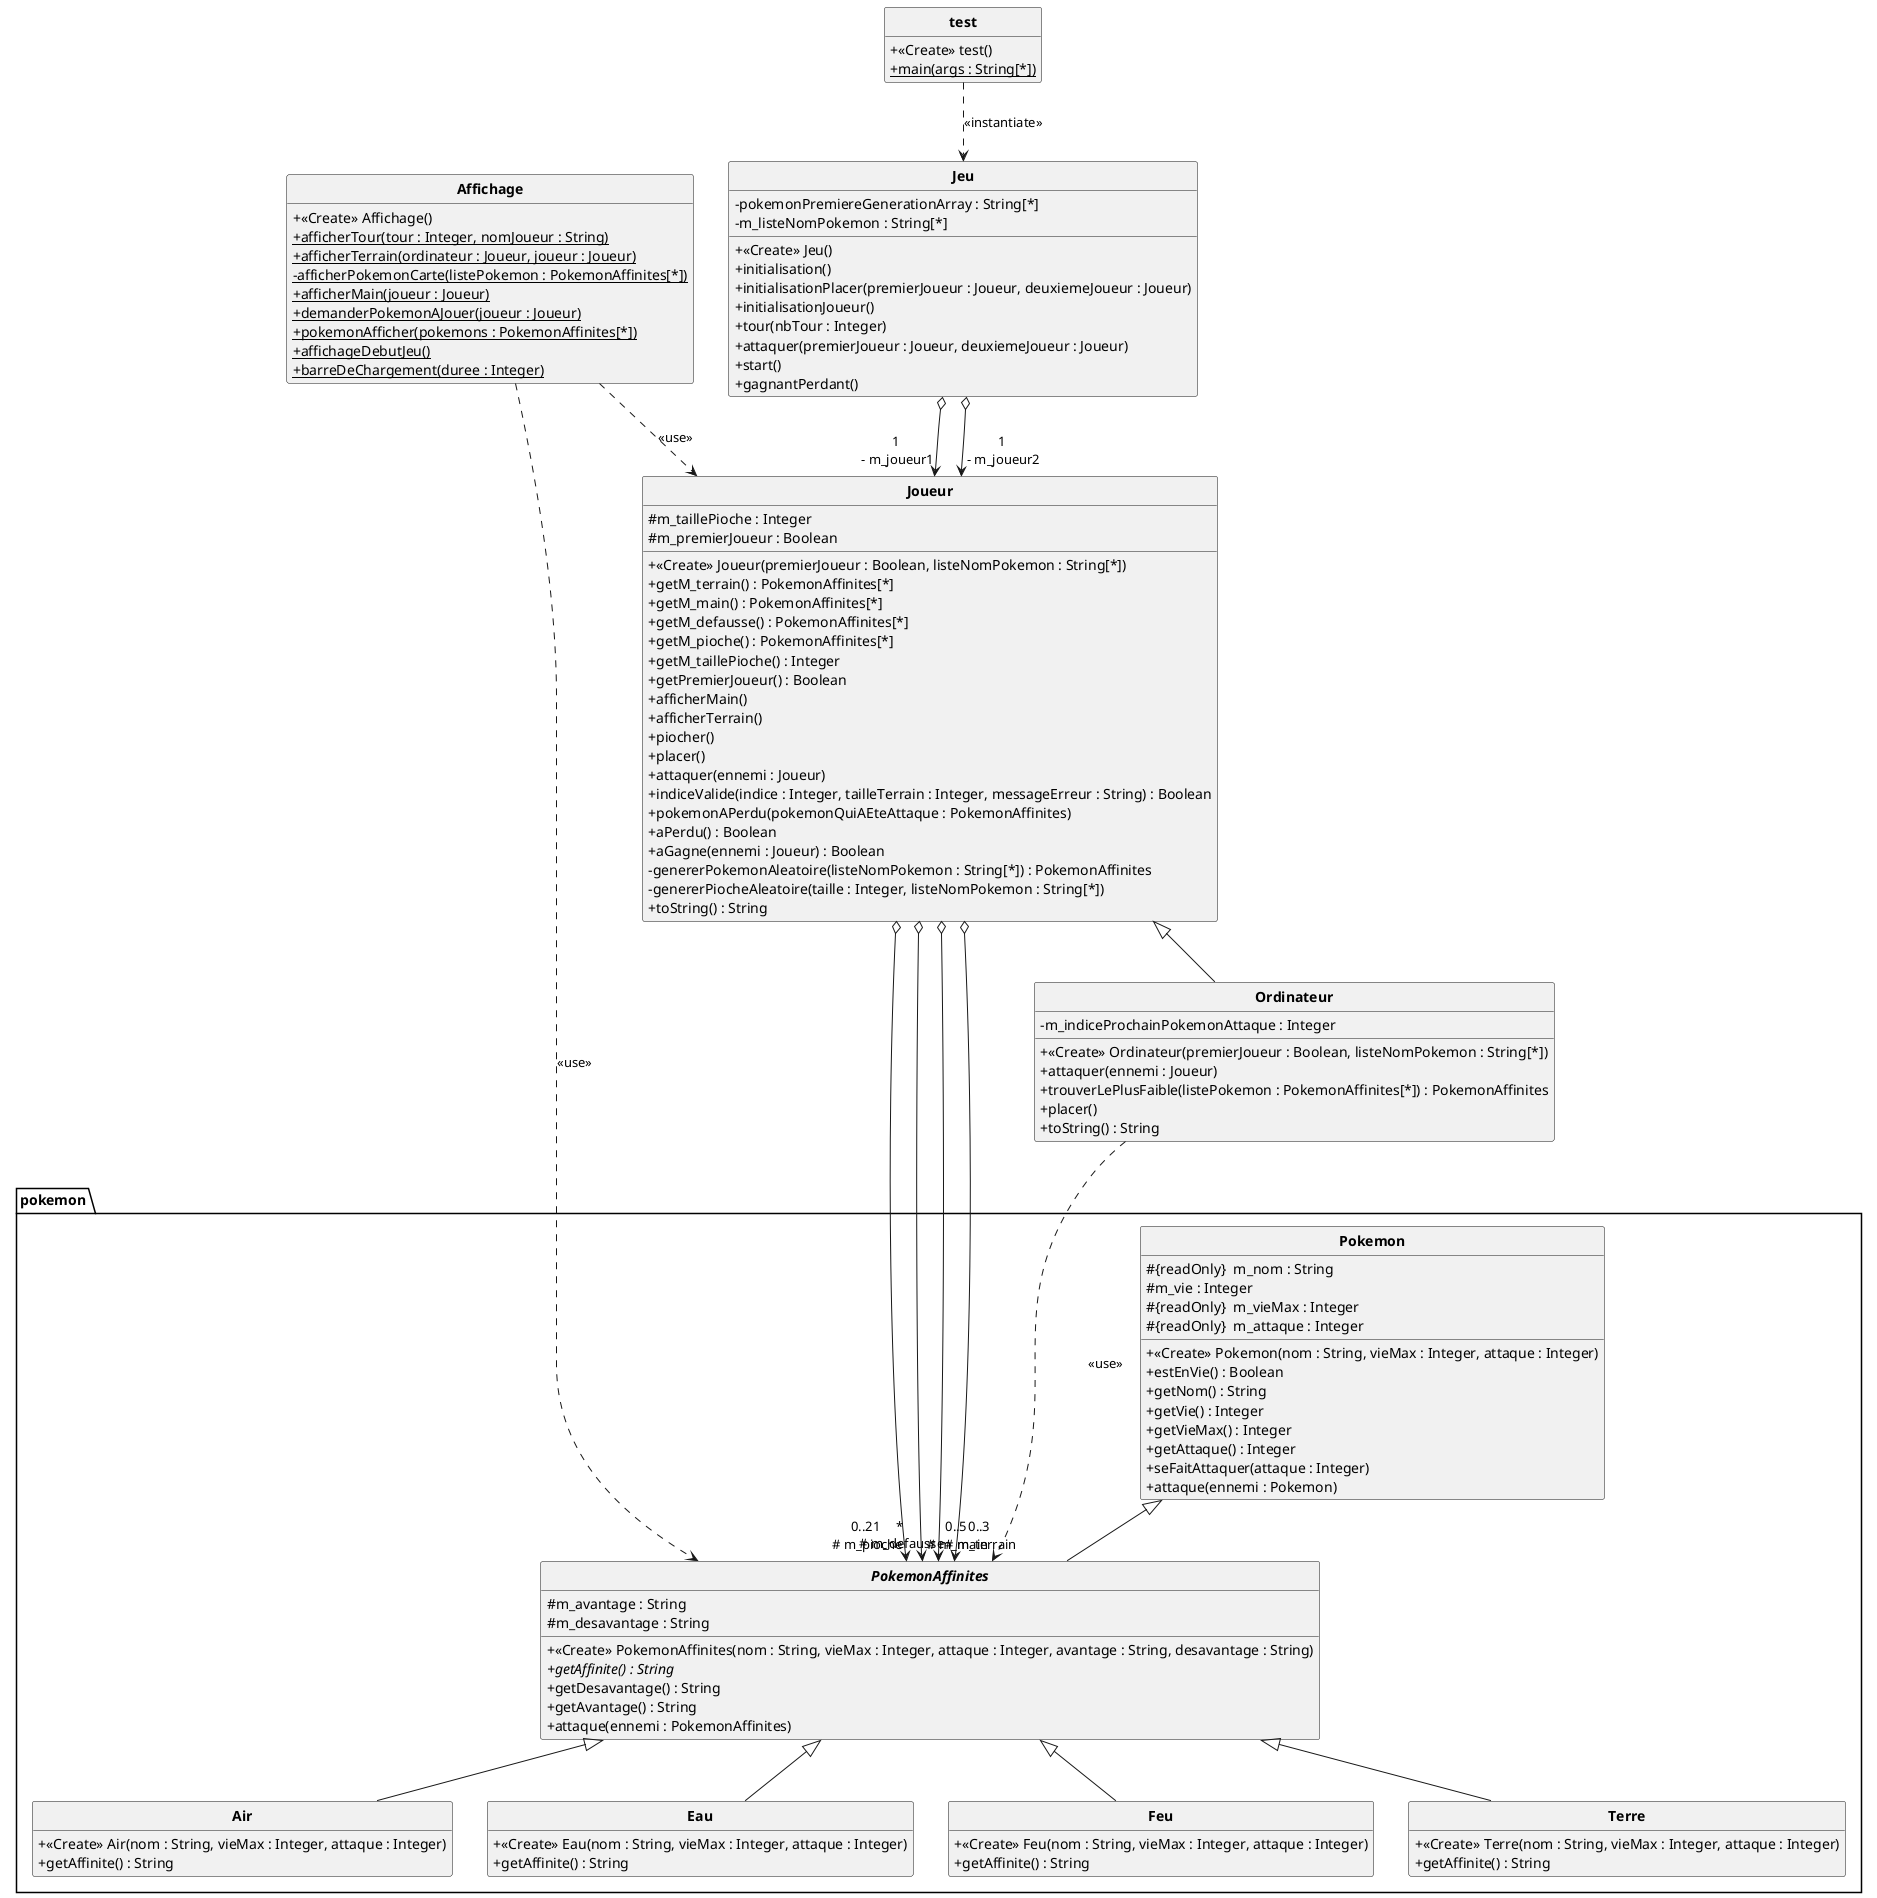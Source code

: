 @startuml
'https://plantuml.com/class-diagram
skinparam classAttributeIconSize 0 
skinparam classFontStyle Bold
skinparam style strictuml
hide empty members

class Affichage
{
 + <<Create>> Affichage()
 + {static} afficherTour(tour : Integer, nomJoueur : String)
 + {static} afficherTerrain(ordinateur : Joueur, joueur : Joueur)
 - {static} afficherPokemonCarte(listePokemon : PokemonAffinites[*])
 + {static} afficherMain(joueur : Joueur)
 + {static} demanderPokemonAJouer(joueur : Joueur)
 + {static} pokemonAfficher(pokemons : PokemonAffinites[*])
 + {static} affichageDebutJeu()
 + {static} barreDeChargement(duree : Integer)
}

class Jeu
{
 -  pokemonPremiereGenerationArray : String[*]
 -  m_listeNomPokemon : String[*]
 + <<Create>> Jeu()
 + initialisation()
 + initialisationPlacer(premierJoueur : Joueur, deuxiemeJoueur : Joueur)
 + initialisationJoueur()
 + tour(nbTour : Integer)
 + attaquer(premierJoueur : Joueur, deuxiemeJoueur : Joueur)
 + start()
 + gagnantPerdant()
}
class Joueur
{
 #  m_taillePioche : Integer
 #  m_premierJoueur : Boolean
 + <<Create>> Joueur(premierJoueur : Boolean, listeNomPokemon : String[*])
 + getM_terrain() : PokemonAffinites[*]
 + getM_main() : PokemonAffinites[*]
 + getM_defausse() : PokemonAffinites[*]
 + getM_pioche() : PokemonAffinites[*]
 + getM_taillePioche() : Integer
 + getPremierJoueur() : Boolean
 + afficherMain()
 + afficherTerrain()
 + piocher()
 + placer()
 + attaquer(ennemi : Joueur)
 + indiceValide(indice : Integer, tailleTerrain : Integer, messageErreur : String) : Boolean
 + pokemonAPerdu(pokemonQuiAEteAttaque : PokemonAffinites)
 + aPerdu() : Boolean
 + aGagne(ennemi : Joueur) : Boolean
 - genererPokemonAleatoire(listeNomPokemon : String[*]) : PokemonAffinites
 - genererPiocheAleatoire(taille : Integer, listeNomPokemon : String[*])
 + toString() : String
}
class Ordinateur extends Joueur
{
 -  m_indiceProchainPokemonAttaque : Integer
 + <<Create>> Ordinateur(premierJoueur : Boolean, listeNomPokemon : String[*])
 + attaquer(ennemi : Joueur)
 + trouverLePlusFaible(listePokemon : PokemonAffinites[*]) : PokemonAffinites
 + placer()
 + toString() : String
}
class test
{
 + <<Create>> test()
 + {static} main(args : String[*])
}



package pokemon{
class Air extends PokemonAffinites
{
 + <<Create>> Air(nom : String, vieMax : Integer, attaque : Integer)
 + getAffinite() : String
}
class Eau extends PokemonAffinites
{
 + <<Create>> Eau(nom : String, vieMax : Integer, attaque : Integer)
 + getAffinite() : String
}
class Feu extends PokemonAffinites
{
 + <<Create>> Feu(nom : String, vieMax : Integer, attaque : Integer)
 + getAffinite() : String
}
class Pokemon
{
 # {readOnly}  m_nom : String
 #  m_vie : Integer
 # {readOnly}  m_vieMax : Integer
 # {readOnly}  m_attaque : Integer
 + <<Create>> Pokemon(nom : String, vieMax : Integer, attaque : Integer)
 + estEnVie() : Boolean
 + getNom() : String
 + getVie() : Integer
 + getVieMax() : Integer
 + getAttaque() : Integer
 + seFaitAttaquer(attaque : Integer)
 + attaque(ennemi : Pokemon)
}
abstract class PokemonAffinites extends Pokemon
{
 #  m_avantage : String
 #  m_desavantage : String
 + <<Create>> PokemonAffinites(nom : String, vieMax : Integer, attaque : Integer, avantage : String, desavantage : String)
 + {abstract} getAffinite() : String
 + getDesavantage() : String
 + getAvantage() : String
 + attaque(ennemi : PokemonAffinites)
}
class Terre extends PokemonAffinites
{
 + <<Create>> Terre(nom : String, vieMax : Integer, attaque : Integer)
 + getAffinite() : String
}
}
Ordinateur ...> PokemonAffinites : <<use>>

Jeu o--> "1\n - m_joueur1"Joueur
Jeu o--> "1\n - m_joueur2"Joueur

Joueur o--> "0..21\n # m_pioche"PokemonAffinites
Joueur o--> "0..5\n # m_main"PokemonAffinites
Joueur o--> "0..3\n # m_terrain"PokemonAffinites
Joueur o--> "*\n # m_defausse"PokemonAffinites

Affichage ..> Joueur : <<use>>
Affichage ..> PokemonAffinites : <<use>>
test ..> Jeu : <<instantiate>>

@enduml